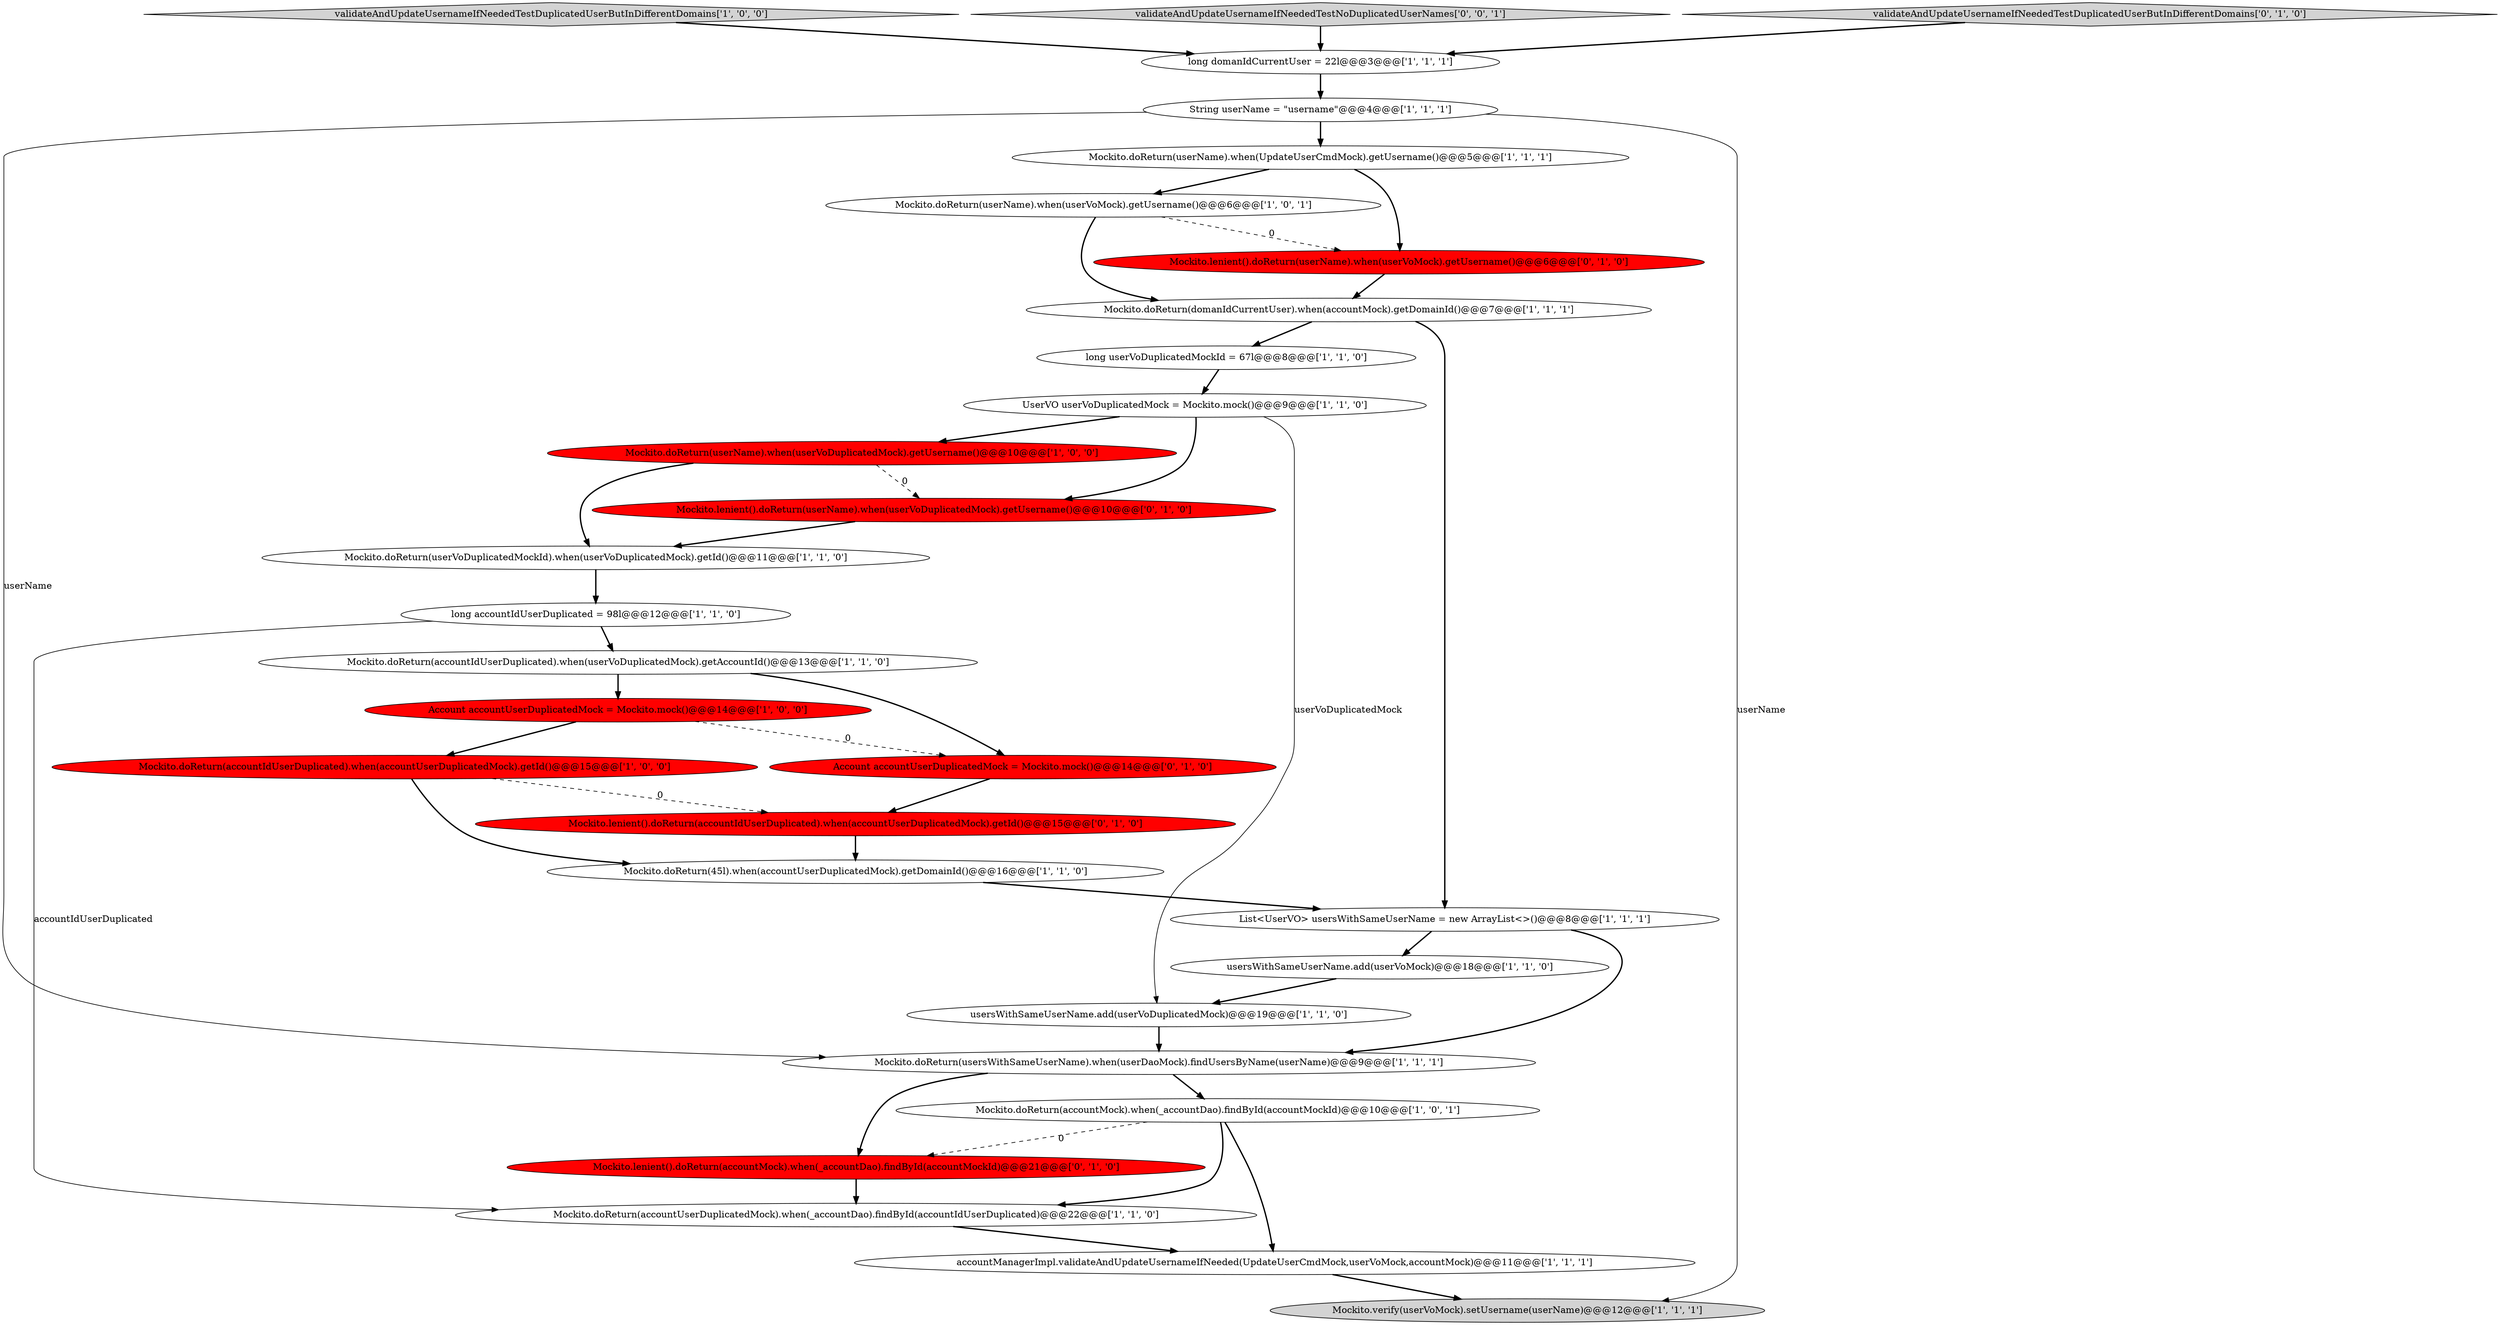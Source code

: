 digraph {
10 [style = filled, label = "long userVoDuplicatedMockId = 67l@@@8@@@['1', '1', '0']", fillcolor = white, shape = ellipse image = "AAA0AAABBB1BBB"];
9 [style = filled, label = "usersWithSameUserName.add(userVoMock)@@@18@@@['1', '1', '0']", fillcolor = white, shape = ellipse image = "AAA0AAABBB1BBB"];
8 [style = filled, label = "Mockito.doReturn(accountIdUserDuplicated).when(accountUserDuplicatedMock).getId()@@@15@@@['1', '0', '0']", fillcolor = red, shape = ellipse image = "AAA1AAABBB1BBB"];
7 [style = filled, label = "Mockito.doReturn(accountUserDuplicatedMock).when(_accountDao).findById(accountIdUserDuplicated)@@@22@@@['1', '1', '0']", fillcolor = white, shape = ellipse image = "AAA0AAABBB1BBB"];
26 [style = filled, label = "Mockito.lenient().doReturn(userName).when(userVoDuplicatedMock).getUsername()@@@10@@@['0', '1', '0']", fillcolor = red, shape = ellipse image = "AAA1AAABBB2BBB"];
2 [style = filled, label = "validateAndUpdateUsernameIfNeededTestDuplicatedUserButInDifferentDomains['1', '0', '0']", fillcolor = lightgray, shape = diamond image = "AAA0AAABBB1BBB"];
28 [style = filled, label = "Mockito.lenient().doReturn(userName).when(userVoMock).getUsername()@@@6@@@['0', '1', '0']", fillcolor = red, shape = ellipse image = "AAA1AAABBB2BBB"];
4 [style = filled, label = "long domanIdCurrentUser = 22l@@@3@@@['1', '1', '1']", fillcolor = white, shape = ellipse image = "AAA0AAABBB1BBB"];
16 [style = filled, label = "Mockito.doReturn(userName).when(userVoDuplicatedMock).getUsername()@@@10@@@['1', '0', '0']", fillcolor = red, shape = ellipse image = "AAA1AAABBB1BBB"];
0 [style = filled, label = "long accountIdUserDuplicated = 98l@@@12@@@['1', '1', '0']", fillcolor = white, shape = ellipse image = "AAA0AAABBB1BBB"];
19 [style = filled, label = "Mockito.doReturn(45l).when(accountUserDuplicatedMock).getDomainId()@@@16@@@['1', '1', '0']", fillcolor = white, shape = ellipse image = "AAA0AAABBB1BBB"];
1 [style = filled, label = "accountManagerImpl.validateAndUpdateUsernameIfNeeded(UpdateUserCmdMock,userVoMock,accountMock)@@@11@@@['1', '1', '1']", fillcolor = white, shape = ellipse image = "AAA0AAABBB1BBB"];
5 [style = filled, label = "Mockito.doReturn(usersWithSameUserName).when(userDaoMock).findUsersByName(userName)@@@9@@@['1', '1', '1']", fillcolor = white, shape = ellipse image = "AAA0AAABBB1BBB"];
27 [style = filled, label = "Mockito.lenient().doReturn(accountIdUserDuplicated).when(accountUserDuplicatedMock).getId()@@@15@@@['0', '1', '0']", fillcolor = red, shape = ellipse image = "AAA1AAABBB2BBB"];
23 [style = filled, label = "Mockito.lenient().doReturn(accountMock).when(_accountDao).findById(accountMockId)@@@21@@@['0', '1', '0']", fillcolor = red, shape = ellipse image = "AAA1AAABBB2BBB"];
21 [style = filled, label = "String userName = \"username\"@@@4@@@['1', '1', '1']", fillcolor = white, shape = ellipse image = "AAA0AAABBB1BBB"];
3 [style = filled, label = "Mockito.doReturn(userName).when(UpdateUserCmdMock).getUsername()@@@5@@@['1', '1', '1']", fillcolor = white, shape = ellipse image = "AAA0AAABBB1BBB"];
18 [style = filled, label = "Mockito.verify(userVoMock).setUsername(userName)@@@12@@@['1', '1', '1']", fillcolor = lightgray, shape = ellipse image = "AAA0AAABBB1BBB"];
20 [style = filled, label = "Mockito.doReturn(userName).when(userVoMock).getUsername()@@@6@@@['1', '0', '1']", fillcolor = white, shape = ellipse image = "AAA0AAABBB1BBB"];
11 [style = filled, label = "Mockito.doReturn(accountMock).when(_accountDao).findById(accountMockId)@@@10@@@['1', '0', '1']", fillcolor = white, shape = ellipse image = "AAA0AAABBB1BBB"];
29 [style = filled, label = "validateAndUpdateUsernameIfNeededTestNoDuplicatedUserNames['0', '0', '1']", fillcolor = lightgray, shape = diamond image = "AAA0AAABBB3BBB"];
25 [style = filled, label = "validateAndUpdateUsernameIfNeededTestDuplicatedUserButInDifferentDomains['0', '1', '0']", fillcolor = lightgray, shape = diamond image = "AAA0AAABBB2BBB"];
17 [style = filled, label = "List<UserVO> usersWithSameUserName = new ArrayList<>()@@@8@@@['1', '1', '1']", fillcolor = white, shape = ellipse image = "AAA0AAABBB1BBB"];
15 [style = filled, label = "Mockito.doReturn(domanIdCurrentUser).when(accountMock).getDomainId()@@@7@@@['1', '1', '1']", fillcolor = white, shape = ellipse image = "AAA0AAABBB1BBB"];
13 [style = filled, label = "UserVO userVoDuplicatedMock = Mockito.mock()@@@9@@@['1', '1', '0']", fillcolor = white, shape = ellipse image = "AAA0AAABBB1BBB"];
22 [style = filled, label = "Mockito.doReturn(userVoDuplicatedMockId).when(userVoDuplicatedMock).getId()@@@11@@@['1', '1', '0']", fillcolor = white, shape = ellipse image = "AAA0AAABBB1BBB"];
12 [style = filled, label = "Mockito.doReturn(accountIdUserDuplicated).when(userVoDuplicatedMock).getAccountId()@@@13@@@['1', '1', '0']", fillcolor = white, shape = ellipse image = "AAA0AAABBB1BBB"];
24 [style = filled, label = "Account accountUserDuplicatedMock = Mockito.mock()@@@14@@@['0', '1', '0']", fillcolor = red, shape = ellipse image = "AAA1AAABBB2BBB"];
14 [style = filled, label = "usersWithSameUserName.add(userVoDuplicatedMock)@@@19@@@['1', '1', '0']", fillcolor = white, shape = ellipse image = "AAA0AAABBB1BBB"];
6 [style = filled, label = "Account accountUserDuplicatedMock = Mockito.mock()@@@14@@@['1', '0', '0']", fillcolor = red, shape = ellipse image = "AAA1AAABBB1BBB"];
13->14 [style = solid, label="userVoDuplicatedMock"];
21->5 [style = solid, label="userName"];
17->5 [style = bold, label=""];
15->10 [style = bold, label=""];
29->4 [style = bold, label=""];
0->7 [style = solid, label="accountIdUserDuplicated"];
7->1 [style = bold, label=""];
28->15 [style = bold, label=""];
5->23 [style = bold, label=""];
11->1 [style = bold, label=""];
8->19 [style = bold, label=""];
17->9 [style = bold, label=""];
0->12 [style = bold, label=""];
20->28 [style = dashed, label="0"];
4->21 [style = bold, label=""];
25->4 [style = bold, label=""];
11->23 [style = dashed, label="0"];
1->18 [style = bold, label=""];
19->17 [style = bold, label=""];
12->24 [style = bold, label=""];
16->22 [style = bold, label=""];
12->6 [style = bold, label=""];
2->4 [style = bold, label=""];
13->16 [style = bold, label=""];
26->22 [style = bold, label=""];
16->26 [style = dashed, label="0"];
3->28 [style = bold, label=""];
15->17 [style = bold, label=""];
3->20 [style = bold, label=""];
22->0 [style = bold, label=""];
10->13 [style = bold, label=""];
13->26 [style = bold, label=""];
6->24 [style = dashed, label="0"];
6->8 [style = bold, label=""];
9->14 [style = bold, label=""];
21->18 [style = solid, label="userName"];
8->27 [style = dashed, label="0"];
5->11 [style = bold, label=""];
27->19 [style = bold, label=""];
23->7 [style = bold, label=""];
20->15 [style = bold, label=""];
24->27 [style = bold, label=""];
11->7 [style = bold, label=""];
21->3 [style = bold, label=""];
14->5 [style = bold, label=""];
}
